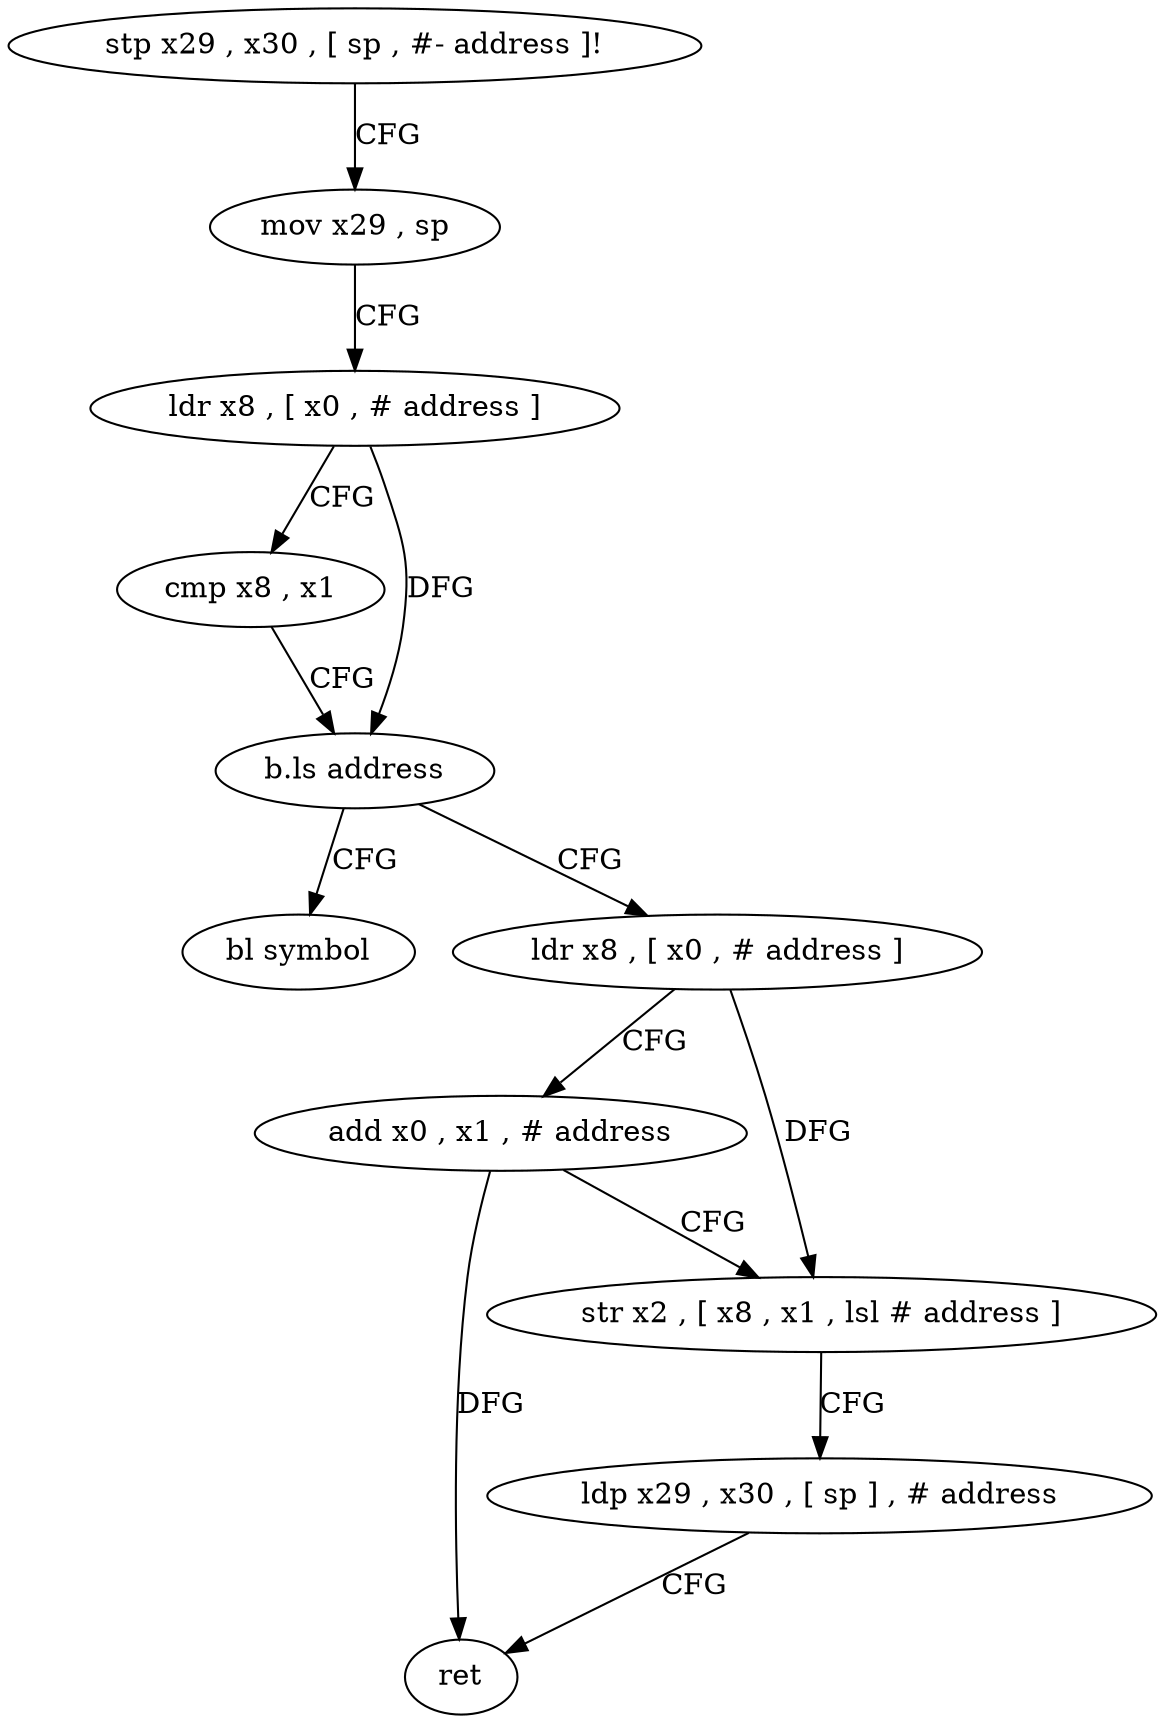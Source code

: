 digraph "func" {
"139196" [label = "stp x29 , x30 , [ sp , #- address ]!" ]
"139200" [label = "mov x29 , sp" ]
"139204" [label = "ldr x8 , [ x0 , # address ]" ]
"139208" [label = "cmp x8 , x1" ]
"139212" [label = "b.ls address" ]
"139236" [label = "bl symbol" ]
"139216" [label = "ldr x8 , [ x0 , # address ]" ]
"139220" [label = "add x0 , x1 , # address" ]
"139224" [label = "str x2 , [ x8 , x1 , lsl # address ]" ]
"139228" [label = "ldp x29 , x30 , [ sp ] , # address" ]
"139232" [label = "ret" ]
"139196" -> "139200" [ label = "CFG" ]
"139200" -> "139204" [ label = "CFG" ]
"139204" -> "139208" [ label = "CFG" ]
"139204" -> "139212" [ label = "DFG" ]
"139208" -> "139212" [ label = "CFG" ]
"139212" -> "139236" [ label = "CFG" ]
"139212" -> "139216" [ label = "CFG" ]
"139216" -> "139220" [ label = "CFG" ]
"139216" -> "139224" [ label = "DFG" ]
"139220" -> "139224" [ label = "CFG" ]
"139220" -> "139232" [ label = "DFG" ]
"139224" -> "139228" [ label = "CFG" ]
"139228" -> "139232" [ label = "CFG" ]
}

